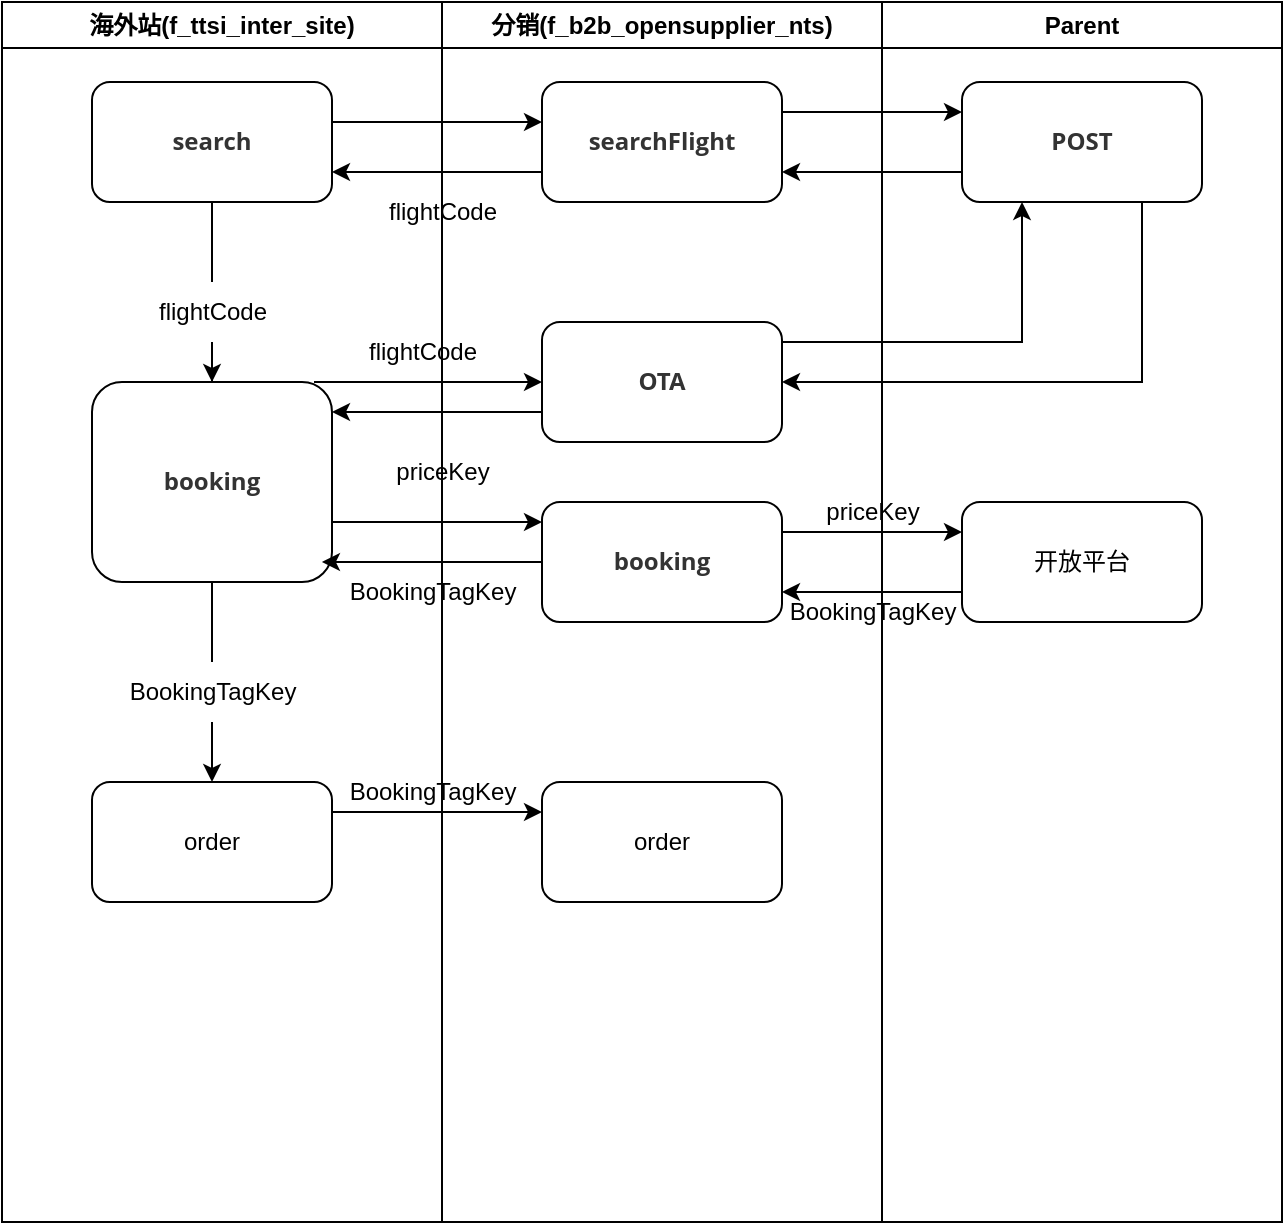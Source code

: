 <mxfile version="20.6.2" type="github">
  <diagram id="prtHgNgQTEPvFCAcTncT" name="Page-1">
    <mxGraphModel dx="1018" dy="593" grid="1" gridSize="10" guides="1" tooltips="1" connect="1" arrows="1" fold="1" page="1" pageScale="1" pageWidth="827" pageHeight="1169" math="0" shadow="0">
      <root>
        <mxCell id="0" />
        <mxCell id="1" parent="0" />
        <mxCell id="uaZEwYvG95itgI6iKc0A-8" value="海外站(f_ttsi_inter_site)" style="swimlane;whiteSpace=wrap;html=1;" parent="1" vertex="1">
          <mxGeometry x="40" y="40" width="220" height="610" as="geometry" />
        </mxCell>
        <mxCell id="e0zCCR4zzrkAYKbx5_2p-14" style="edgeStyle=orthogonalEdgeStyle;rounded=0;orthogonalLoop=1;jettySize=auto;html=1;entryX=0.5;entryY=0;entryDx=0;entryDy=0;startArrow=none;" edge="1" parent="uaZEwYvG95itgI6iKc0A-8" source="e0zCCR4zzrkAYKbx5_2p-15" target="e0zCCR4zzrkAYKbx5_2p-13">
          <mxGeometry relative="1" as="geometry" />
        </mxCell>
        <mxCell id="e0zCCR4zzrkAYKbx5_2p-1" value="&lt;h5 style=&quot;box-sizing: border-box; break-after: avoid-page; break-inside: avoid; orphans: 4; font-size: 1em; margin-top: 1rem; margin-bottom: 1rem; position: relative; line-height: 1.4; cursor: text; caret-color: rgb(51, 51, 51); color: rgb(51, 51, 51); font-family: &amp;quot;Open Sans&amp;quot;, &amp;quot;Clear Sans&amp;quot;, &amp;quot;Helvetica Neue&amp;quot;, Helvetica, Arial, &amp;quot;Segoe UI Emoji&amp;quot;, sans-serif; text-align: start; background-color: rgb(255, 255, 255);&quot; class=&quot;md-end-block md-heading md-focus&quot;&gt;&lt;span style=&quot;box-sizing: border-box;&quot; class=&quot;md-plain md-expand&quot;&gt;search&lt;/span&gt;&lt;/h5&gt;" style="rounded=1;whiteSpace=wrap;html=1;align=center;" vertex="1" parent="uaZEwYvG95itgI6iKc0A-8">
          <mxGeometry x="45" y="40" width="120" height="60" as="geometry" />
        </mxCell>
        <mxCell id="e0zCCR4zzrkAYKbx5_2p-57" style="edgeStyle=orthogonalEdgeStyle;rounded=0;orthogonalLoop=1;jettySize=auto;html=1;entryX=0.5;entryY=0;entryDx=0;entryDy=0;startArrow=none;" edge="1" parent="uaZEwYvG95itgI6iKc0A-8" source="e0zCCR4zzrkAYKbx5_2p-52" target="e0zCCR4zzrkAYKbx5_2p-51">
          <mxGeometry relative="1" as="geometry" />
        </mxCell>
        <mxCell id="e0zCCR4zzrkAYKbx5_2p-13" value="&lt;h5 style=&quot;box-sizing: border-box; break-after: avoid-page; break-inside: avoid; orphans: 4; font-size: 1em; margin-top: 1rem; margin-bottom: 1rem; position: relative; line-height: 1.4; cursor: text; caret-color: rgb(51, 51, 51); color: rgb(51, 51, 51); font-family: &amp;quot;Open Sans&amp;quot;, &amp;quot;Clear Sans&amp;quot;, &amp;quot;Helvetica Neue&amp;quot;, Helvetica, Arial, &amp;quot;Segoe UI Emoji&amp;quot;, sans-serif; text-align: start; background-color: rgb(255, 255, 255);&quot; class=&quot;md-end-block md-heading md-focus&quot;&gt;&lt;span style=&quot;box-sizing: border-box;&quot; class=&quot;md-plain md-expand&quot;&gt;booking&lt;/span&gt;&lt;/h5&gt;" style="rounded=1;whiteSpace=wrap;html=1;align=center;" vertex="1" parent="uaZEwYvG95itgI6iKc0A-8">
          <mxGeometry x="45" y="190" width="120" height="100" as="geometry" />
        </mxCell>
        <mxCell id="e0zCCR4zzrkAYKbx5_2p-20" value="flightCode" style="text;html=1;align=center;verticalAlign=middle;resizable=0;points=[];autosize=1;strokeColor=none;fillColor=none;" vertex="1" parent="uaZEwYvG95itgI6iKc0A-8">
          <mxGeometry x="170" y="160" width="80" height="30" as="geometry" />
        </mxCell>
        <mxCell id="e0zCCR4zzrkAYKbx5_2p-15" value="flightCode&lt;br&gt;" style="text;html=1;align=center;verticalAlign=middle;resizable=0;points=[];autosize=1;strokeColor=none;fillColor=none;" vertex="1" parent="uaZEwYvG95itgI6iKc0A-8">
          <mxGeometry x="65" y="140" width="80" height="30" as="geometry" />
        </mxCell>
        <mxCell id="e0zCCR4zzrkAYKbx5_2p-23" value="" style="edgeStyle=orthogonalEdgeStyle;rounded=0;orthogonalLoop=1;jettySize=auto;html=1;entryX=0.5;entryY=0;entryDx=0;entryDy=0;endArrow=none;" edge="1" parent="uaZEwYvG95itgI6iKc0A-8" source="e0zCCR4zzrkAYKbx5_2p-1" target="e0zCCR4zzrkAYKbx5_2p-15">
          <mxGeometry relative="1" as="geometry">
            <mxPoint x="145" y="140" as="sourcePoint" />
            <mxPoint x="145" y="250" as="targetPoint" />
          </mxGeometry>
        </mxCell>
        <mxCell id="e0zCCR4zzrkAYKbx5_2p-51" value="order" style="rounded=1;whiteSpace=wrap;html=1;" vertex="1" parent="uaZEwYvG95itgI6iKc0A-8">
          <mxGeometry x="45" y="390" width="120" height="60" as="geometry" />
        </mxCell>
        <mxCell id="e0zCCR4zzrkAYKbx5_2p-52" value="BookingTagKey" style="text;html=1;align=center;verticalAlign=middle;resizable=0;points=[];autosize=1;strokeColor=none;fillColor=none;" vertex="1" parent="uaZEwYvG95itgI6iKc0A-8">
          <mxGeometry x="50" y="330" width="110" height="30" as="geometry" />
        </mxCell>
        <mxCell id="e0zCCR4zzrkAYKbx5_2p-58" value="" style="edgeStyle=orthogonalEdgeStyle;rounded=0;orthogonalLoop=1;jettySize=auto;html=1;entryX=0.5;entryY=0;entryDx=0;entryDy=0;endArrow=none;" edge="1" parent="uaZEwYvG95itgI6iKc0A-8" source="e0zCCR4zzrkAYKbx5_2p-13" target="e0zCCR4zzrkAYKbx5_2p-52">
          <mxGeometry relative="1" as="geometry">
            <mxPoint x="145" y="330" as="sourcePoint" />
            <mxPoint x="145" y="430" as="targetPoint" />
          </mxGeometry>
        </mxCell>
        <mxCell id="uaZEwYvG95itgI6iKc0A-9" value="分销(f_b2b_opensupplier_nts)" style="swimlane;whiteSpace=wrap;html=1;" parent="1" vertex="1">
          <mxGeometry x="260" y="40" width="220" height="610" as="geometry" />
        </mxCell>
        <mxCell id="e0zCCR4zzrkAYKbx5_2p-3" value="&lt;h5 style=&quot;box-sizing: border-box; break-after: avoid-page; break-inside: avoid; orphans: 4; font-size: 1em; margin-top: 1rem; margin-bottom: 1rem; position: relative; line-height: 1.4; cursor: text; caret-color: rgb(51, 51, 51); color: rgb(51, 51, 51); font-family: &amp;quot;Open Sans&amp;quot;, &amp;quot;Clear Sans&amp;quot;, &amp;quot;Helvetica Neue&amp;quot;, Helvetica, Arial, &amp;quot;Segoe UI Emoji&amp;quot;, sans-serif; text-align: start; background-color: rgb(255, 255, 255);&quot; class=&quot;md-end-block md-heading md-focus&quot;&gt;&lt;span style=&quot;box-sizing: border-box;&quot; class=&quot;md-plain md-expand&quot;&gt;searchFlight&lt;/span&gt;&lt;/h5&gt;" style="rounded=1;whiteSpace=wrap;html=1;" vertex="1" parent="uaZEwYvG95itgI6iKc0A-9">
          <mxGeometry x="50" y="40" width="120" height="60" as="geometry" />
        </mxCell>
        <mxCell id="e0zCCR4zzrkAYKbx5_2p-16" value="&lt;h5 style=&quot;box-sizing: border-box; break-after: avoid-page; break-inside: avoid; orphans: 4; font-size: 1em; margin-top: 1rem; margin-bottom: 1rem; position: relative; line-height: 1.4; cursor: text; caret-color: rgb(51, 51, 51); color: rgb(51, 51, 51); font-family: &amp;quot;Open Sans&amp;quot;, &amp;quot;Clear Sans&amp;quot;, &amp;quot;Helvetica Neue&amp;quot;, Helvetica, Arial, &amp;quot;Segoe UI Emoji&amp;quot;, sans-serif; text-align: start; background-color: rgb(255, 255, 255);&quot; class=&quot;md-end-block md-heading md-focus&quot;&gt;&lt;span style=&quot;box-sizing: border-box;&quot; class=&quot;md-plain md-expand&quot;&gt;OTA&lt;/span&gt;&lt;/h5&gt;" style="rounded=1;whiteSpace=wrap;html=1;" vertex="1" parent="uaZEwYvG95itgI6iKc0A-9">
          <mxGeometry x="50" y="160" width="120" height="60" as="geometry" />
        </mxCell>
        <mxCell id="e0zCCR4zzrkAYKbx5_2p-35" value="flightCode" style="text;html=1;align=center;verticalAlign=middle;resizable=0;points=[];autosize=1;strokeColor=none;fillColor=none;" vertex="1" parent="uaZEwYvG95itgI6iKc0A-9">
          <mxGeometry x="-40" y="90" width="80" height="30" as="geometry" />
        </mxCell>
        <mxCell id="e0zCCR4zzrkAYKbx5_2p-36" value="&lt;h5 style=&quot;box-sizing: border-box; break-after: avoid-page; break-inside: avoid; orphans: 4; font-size: 1em; margin-top: 1rem; margin-bottom: 1rem; position: relative; line-height: 1.4; cursor: text; caret-color: rgb(51, 51, 51); color: rgb(51, 51, 51); font-family: &amp;quot;Open Sans&amp;quot;, &amp;quot;Clear Sans&amp;quot;, &amp;quot;Helvetica Neue&amp;quot;, Helvetica, Arial, &amp;quot;Segoe UI Emoji&amp;quot;, sans-serif; text-align: start; background-color: rgb(255, 255, 255);&quot; class=&quot;md-end-block md-heading md-focus&quot;&gt;&lt;span style=&quot;box-sizing: border-box;&quot; class=&quot;md-plain md-expand&quot;&gt;booking&lt;/span&gt;&lt;/h5&gt;" style="rounded=1;whiteSpace=wrap;html=1;" vertex="1" parent="uaZEwYvG95itgI6iKc0A-9">
          <mxGeometry x="50" y="250" width="120" height="60" as="geometry" />
        </mxCell>
        <mxCell id="e0zCCR4zzrkAYKbx5_2p-37" value="priceKey" style="text;html=1;align=center;verticalAlign=middle;resizable=0;points=[];autosize=1;strokeColor=none;fillColor=none;" vertex="1" parent="uaZEwYvG95itgI6iKc0A-9">
          <mxGeometry x="-35" y="220" width="70" height="30" as="geometry" />
        </mxCell>
        <mxCell id="e0zCCR4zzrkAYKbx5_2p-42" value="BookingTagKey" style="text;html=1;align=center;verticalAlign=middle;resizable=0;points=[];autosize=1;strokeColor=none;fillColor=none;" vertex="1" parent="uaZEwYvG95itgI6iKc0A-9">
          <mxGeometry x="-60" y="280" width="110" height="30" as="geometry" />
        </mxCell>
        <mxCell id="e0zCCR4zzrkAYKbx5_2p-62" value="BookingTagKey" style="text;html=1;align=center;verticalAlign=middle;resizable=0;points=[];autosize=1;strokeColor=none;fillColor=none;" vertex="1" parent="uaZEwYvG95itgI6iKc0A-9">
          <mxGeometry x="160" y="290" width="110" height="30" as="geometry" />
        </mxCell>
        <mxCell id="e0zCCR4zzrkAYKbx5_2p-66" value="order" style="rounded=1;whiteSpace=wrap;html=1;" vertex="1" parent="uaZEwYvG95itgI6iKc0A-9">
          <mxGeometry x="50" y="390" width="120" height="60" as="geometry" />
        </mxCell>
        <mxCell id="e0zCCR4zzrkAYKbx5_2p-71" value="BookingTagKey" style="text;html=1;align=center;verticalAlign=middle;resizable=0;points=[];autosize=1;strokeColor=none;fillColor=none;" vertex="1" parent="uaZEwYvG95itgI6iKc0A-9">
          <mxGeometry x="-60" y="380" width="110" height="30" as="geometry" />
        </mxCell>
        <mxCell id="uaZEwYvG95itgI6iKc0A-10" value="Parent" style="swimlane;whiteSpace=wrap;html=1;" parent="1" vertex="1">
          <mxGeometry x="480" y="40" width="200" height="610" as="geometry">
            <mxRectangle x="480" y="40" width="80" height="30" as="alternateBounds" />
          </mxGeometry>
        </mxCell>
        <mxCell id="e0zCCR4zzrkAYKbx5_2p-8" value="&lt;h5 style=&quot;box-sizing: border-box; break-after: avoid-page; break-inside: avoid; orphans: 4; font-size: 1em; margin-top: 1rem; margin-bottom: 1rem; position: relative; line-height: 1.4; cursor: text; caret-color: rgb(51, 51, 51); color: rgb(51, 51, 51); font-family: &amp;quot;Open Sans&amp;quot;, &amp;quot;Clear Sans&amp;quot;, &amp;quot;Helvetica Neue&amp;quot;, Helvetica, Arial, &amp;quot;Segoe UI Emoji&amp;quot;, sans-serif; text-align: start; background-color: rgb(255, 255, 255);&quot; class=&quot;md-end-block md-heading md-focus&quot;&gt;&lt;span style=&quot;box-sizing: border-box;&quot; class=&quot;md-plain md-expand&quot;&gt;POST&lt;/span&gt;&lt;/h5&gt;" style="rounded=1;whiteSpace=wrap;html=1;" vertex="1" parent="uaZEwYvG95itgI6iKc0A-10">
          <mxGeometry x="40" y="40" width="120" height="60" as="geometry" />
        </mxCell>
        <mxCell id="e0zCCR4zzrkAYKbx5_2p-60" value="开放平台" style="rounded=1;whiteSpace=wrap;html=1;" vertex="1" parent="uaZEwYvG95itgI6iKc0A-10">
          <mxGeometry x="40" y="250" width="120" height="60" as="geometry" />
        </mxCell>
        <mxCell id="e0zCCR4zzrkAYKbx5_2p-69" value="priceKey" style="text;html=1;align=center;verticalAlign=middle;resizable=0;points=[];autosize=1;strokeColor=none;fillColor=none;" vertex="1" parent="uaZEwYvG95itgI6iKc0A-10">
          <mxGeometry x="-40" y="240" width="70" height="30" as="geometry" />
        </mxCell>
        <mxCell id="e0zCCR4zzrkAYKbx5_2p-5" style="edgeStyle=orthogonalEdgeStyle;rounded=0;orthogonalLoop=1;jettySize=auto;html=1;" edge="1" parent="1" source="e0zCCR4zzrkAYKbx5_2p-1" target="e0zCCR4zzrkAYKbx5_2p-3">
          <mxGeometry relative="1" as="geometry">
            <mxPoint x="300" y="110" as="targetPoint" />
            <Array as="points">
              <mxPoint x="270" y="100" />
              <mxPoint x="270" y="100" />
            </Array>
          </mxGeometry>
        </mxCell>
        <mxCell id="e0zCCR4zzrkAYKbx5_2p-9" style="edgeStyle=orthogonalEdgeStyle;rounded=0;orthogonalLoop=1;jettySize=auto;html=1;exitX=0;exitY=0.75;exitDx=0;exitDy=0;entryX=1;entryY=0.75;entryDx=0;entryDy=0;" edge="1" parent="1" source="e0zCCR4zzrkAYKbx5_2p-8" target="e0zCCR4zzrkAYKbx5_2p-3">
          <mxGeometry relative="1" as="geometry" />
        </mxCell>
        <mxCell id="e0zCCR4zzrkAYKbx5_2p-10" style="edgeStyle=orthogonalEdgeStyle;rounded=0;orthogonalLoop=1;jettySize=auto;html=1;exitX=1;exitY=0.25;exitDx=0;exitDy=0;entryX=0;entryY=0.25;entryDx=0;entryDy=0;" edge="1" parent="1" source="e0zCCR4zzrkAYKbx5_2p-3" target="e0zCCR4zzrkAYKbx5_2p-8">
          <mxGeometry relative="1" as="geometry" />
        </mxCell>
        <mxCell id="e0zCCR4zzrkAYKbx5_2p-12" style="edgeStyle=orthogonalEdgeStyle;rounded=0;orthogonalLoop=1;jettySize=auto;html=1;exitX=0;exitY=0.75;exitDx=0;exitDy=0;entryX=1;entryY=0.75;entryDx=0;entryDy=0;" edge="1" parent="1" source="e0zCCR4zzrkAYKbx5_2p-3" target="e0zCCR4zzrkAYKbx5_2p-1">
          <mxGeometry relative="1" as="geometry" />
        </mxCell>
        <mxCell id="e0zCCR4zzrkAYKbx5_2p-17" style="edgeStyle=orthogonalEdgeStyle;rounded=0;orthogonalLoop=1;jettySize=auto;html=1;entryX=0.25;entryY=1;entryDx=0;entryDy=0;" edge="1" parent="1" source="e0zCCR4zzrkAYKbx5_2p-16" target="e0zCCR4zzrkAYKbx5_2p-8">
          <mxGeometry relative="1" as="geometry">
            <Array as="points">
              <mxPoint x="550" y="210" />
            </Array>
          </mxGeometry>
        </mxCell>
        <mxCell id="e0zCCR4zzrkAYKbx5_2p-30" style="edgeStyle=orthogonalEdgeStyle;rounded=0;orthogonalLoop=1;jettySize=auto;html=1;exitX=0.75;exitY=1;exitDx=0;exitDy=0;entryX=1;entryY=0.5;entryDx=0;entryDy=0;" edge="1" parent="1" source="e0zCCR4zzrkAYKbx5_2p-8" target="e0zCCR4zzrkAYKbx5_2p-16">
          <mxGeometry relative="1" as="geometry" />
        </mxCell>
        <mxCell id="e0zCCR4zzrkAYKbx5_2p-40" style="edgeStyle=orthogonalEdgeStyle;rounded=0;orthogonalLoop=1;jettySize=auto;html=1;exitX=1;exitY=0.75;exitDx=0;exitDy=0;" edge="1" parent="1" source="e0zCCR4zzrkAYKbx5_2p-13">
          <mxGeometry relative="1" as="geometry">
            <mxPoint x="310" y="300" as="targetPoint" />
            <Array as="points">
              <mxPoint x="310" y="300" />
            </Array>
          </mxGeometry>
        </mxCell>
        <mxCell id="e0zCCR4zzrkAYKbx5_2p-45" style="edgeStyle=orthogonalEdgeStyle;rounded=0;orthogonalLoop=1;jettySize=auto;html=1;exitX=0.925;exitY=0;exitDx=0;exitDy=0;exitPerimeter=0;" edge="1" parent="1" source="e0zCCR4zzrkAYKbx5_2p-13" target="e0zCCR4zzrkAYKbx5_2p-16">
          <mxGeometry relative="1" as="geometry">
            <Array as="points">
              <mxPoint x="230" y="230" />
              <mxPoint x="230" y="230" />
            </Array>
          </mxGeometry>
        </mxCell>
        <mxCell id="e0zCCR4zzrkAYKbx5_2p-46" style="edgeStyle=orthogonalEdgeStyle;rounded=0;orthogonalLoop=1;jettySize=auto;html=1;exitX=0;exitY=0.75;exitDx=0;exitDy=0;entryX=1;entryY=0.15;entryDx=0;entryDy=0;entryPerimeter=0;" edge="1" parent="1" source="e0zCCR4zzrkAYKbx5_2p-16" target="e0zCCR4zzrkAYKbx5_2p-13">
          <mxGeometry relative="1" as="geometry" />
        </mxCell>
        <mxCell id="e0zCCR4zzrkAYKbx5_2p-50" style="edgeStyle=orthogonalEdgeStyle;rounded=0;orthogonalLoop=1;jettySize=auto;html=1;entryX=0.958;entryY=0.9;entryDx=0;entryDy=0;entryPerimeter=0;" edge="1" parent="1" source="e0zCCR4zzrkAYKbx5_2p-36" target="e0zCCR4zzrkAYKbx5_2p-13">
          <mxGeometry relative="1" as="geometry" />
        </mxCell>
        <mxCell id="e0zCCR4zzrkAYKbx5_2p-64" style="edgeStyle=orthogonalEdgeStyle;rounded=0;orthogonalLoop=1;jettySize=auto;html=1;exitX=1;exitY=0.25;exitDx=0;exitDy=0;entryX=0;entryY=0.25;entryDx=0;entryDy=0;" edge="1" parent="1" source="e0zCCR4zzrkAYKbx5_2p-36" target="e0zCCR4zzrkAYKbx5_2p-60">
          <mxGeometry relative="1" as="geometry" />
        </mxCell>
        <mxCell id="e0zCCR4zzrkAYKbx5_2p-65" style="edgeStyle=orthogonalEdgeStyle;rounded=0;orthogonalLoop=1;jettySize=auto;html=1;exitX=0;exitY=0.75;exitDx=0;exitDy=0;entryX=1;entryY=0.75;entryDx=0;entryDy=0;" edge="1" parent="1" source="e0zCCR4zzrkAYKbx5_2p-60" target="e0zCCR4zzrkAYKbx5_2p-36">
          <mxGeometry relative="1" as="geometry" />
        </mxCell>
        <mxCell id="e0zCCR4zzrkAYKbx5_2p-70" style="edgeStyle=orthogonalEdgeStyle;rounded=0;orthogonalLoop=1;jettySize=auto;html=1;exitX=1;exitY=0.25;exitDx=0;exitDy=0;entryX=0;entryY=0.25;entryDx=0;entryDy=0;" edge="1" parent="1" source="e0zCCR4zzrkAYKbx5_2p-51" target="e0zCCR4zzrkAYKbx5_2p-66">
          <mxGeometry relative="1" as="geometry" />
        </mxCell>
      </root>
    </mxGraphModel>
  </diagram>
</mxfile>

